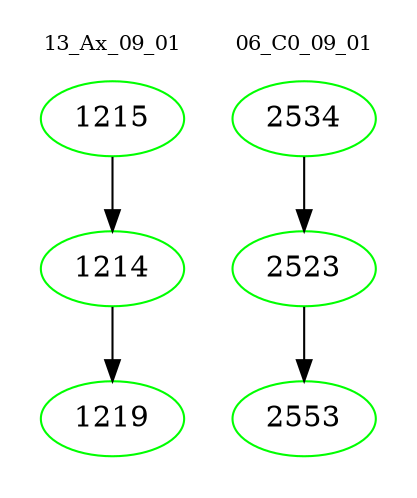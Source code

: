 digraph{
subgraph cluster_0 {
color = white
label = "13_Ax_09_01";
fontsize=10;
T0_1215 [label="1215", color="green"]
T0_1215 -> T0_1214 [color="black"]
T0_1214 [label="1214", color="green"]
T0_1214 -> T0_1219 [color="black"]
T0_1219 [label="1219", color="green"]
}
subgraph cluster_1 {
color = white
label = "06_C0_09_01";
fontsize=10;
T1_2534 [label="2534", color="green"]
T1_2534 -> T1_2523 [color="black"]
T1_2523 [label="2523", color="green"]
T1_2523 -> T1_2553 [color="black"]
T1_2553 [label="2553", color="green"]
}
}
